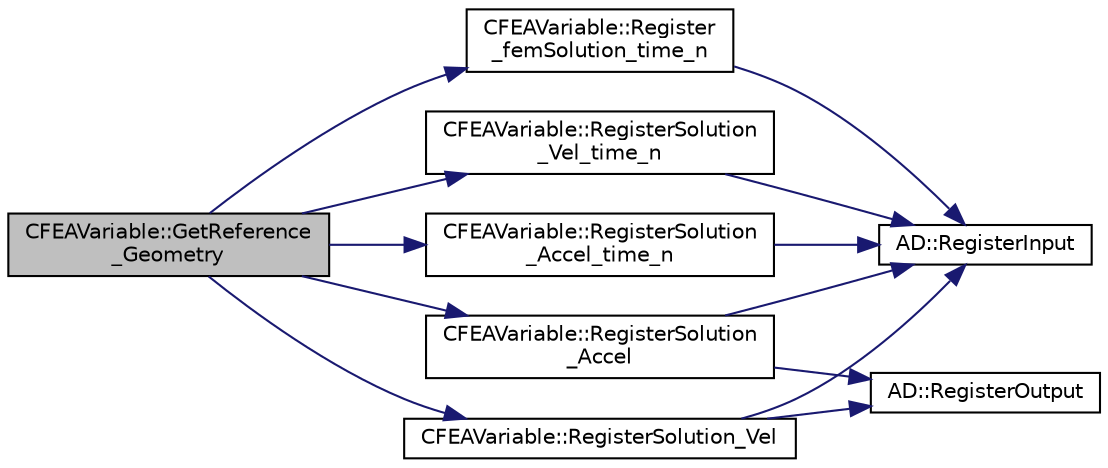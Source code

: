 digraph "CFEAVariable::GetReference_Geometry"
{
  edge [fontname="Helvetica",fontsize="10",labelfontname="Helvetica",labelfontsize="10"];
  node [fontname="Helvetica",fontsize="10",shape=record];
  rankdir="LR";
  Node41 [label="CFEAVariable::GetReference\l_Geometry",height=0.2,width=0.4,color="black", fillcolor="grey75", style="filled", fontcolor="black"];
  Node41 -> Node42 [color="midnightblue",fontsize="10",style="solid",fontname="Helvetica"];
  Node42 [label="CFEAVariable::Register\l_femSolution_time_n",height=0.2,width=0.4,color="black", fillcolor="white", style="filled",URL="$class_c_f_e_a_variable.html#aa7003612e7d245ba5f8b4c48028c749f",tooltip="Register the variables in the solution time_n array as input/output variable. "];
  Node42 -> Node43 [color="midnightblue",fontsize="10",style="solid",fontname="Helvetica"];
  Node43 [label="AD::RegisterInput",height=0.2,width=0.4,color="black", fillcolor="white", style="filled",URL="$namespace_a_d.html#a05310227c195f7e83d394ce9cae8b73e",tooltip="Registers the variable as an input and saves internal data (indices). I.e. as a leaf of the computati..."];
  Node41 -> Node44 [color="midnightblue",fontsize="10",style="solid",fontname="Helvetica"];
  Node44 [label="CFEAVariable::RegisterSolution_Vel",height=0.2,width=0.4,color="black", fillcolor="white", style="filled",URL="$class_c_f_e_a_variable.html#a1b084fb49ae3dcfff45d04e72ba37825",tooltip="Register the variables in the velocity array as input/output variable. "];
  Node44 -> Node43 [color="midnightblue",fontsize="10",style="solid",fontname="Helvetica"];
  Node44 -> Node45 [color="midnightblue",fontsize="10",style="solid",fontname="Helvetica"];
  Node45 [label="AD::RegisterOutput",height=0.2,width=0.4,color="black", fillcolor="white", style="filled",URL="$namespace_a_d.html#ae381e45797545e980376c4aeb3f5afdc",tooltip="Registers the variable as an output. I.e. as the root of the computational graph. ..."];
  Node41 -> Node46 [color="midnightblue",fontsize="10",style="solid",fontname="Helvetica"];
  Node46 [label="CFEAVariable::RegisterSolution\l_Vel_time_n",height=0.2,width=0.4,color="black", fillcolor="white", style="filled",URL="$class_c_f_e_a_variable.html#a480e682636962af230b5b325e07aa1e4",tooltip="Register the variables in the velocity time_n array as input/output variable. "];
  Node46 -> Node43 [color="midnightblue",fontsize="10",style="solid",fontname="Helvetica"];
  Node41 -> Node47 [color="midnightblue",fontsize="10",style="solid",fontname="Helvetica"];
  Node47 [label="CFEAVariable::RegisterSolution\l_Accel",height=0.2,width=0.4,color="black", fillcolor="white", style="filled",URL="$class_c_f_e_a_variable.html#a32f4ace6b997dafa5d5b700e6ffde444",tooltip="Register the variables in the acceleration array as input/output variable. "];
  Node47 -> Node43 [color="midnightblue",fontsize="10",style="solid",fontname="Helvetica"];
  Node47 -> Node45 [color="midnightblue",fontsize="10",style="solid",fontname="Helvetica"];
  Node41 -> Node48 [color="midnightblue",fontsize="10",style="solid",fontname="Helvetica"];
  Node48 [label="CFEAVariable::RegisterSolution\l_Accel_time_n",height=0.2,width=0.4,color="black", fillcolor="white", style="filled",URL="$class_c_f_e_a_variable.html#a17b177f4550a69764f0482464fbd2adb",tooltip="Register the variables in the acceleration time_n array as input/output variable. ..."];
  Node48 -> Node43 [color="midnightblue",fontsize="10",style="solid",fontname="Helvetica"];
}
